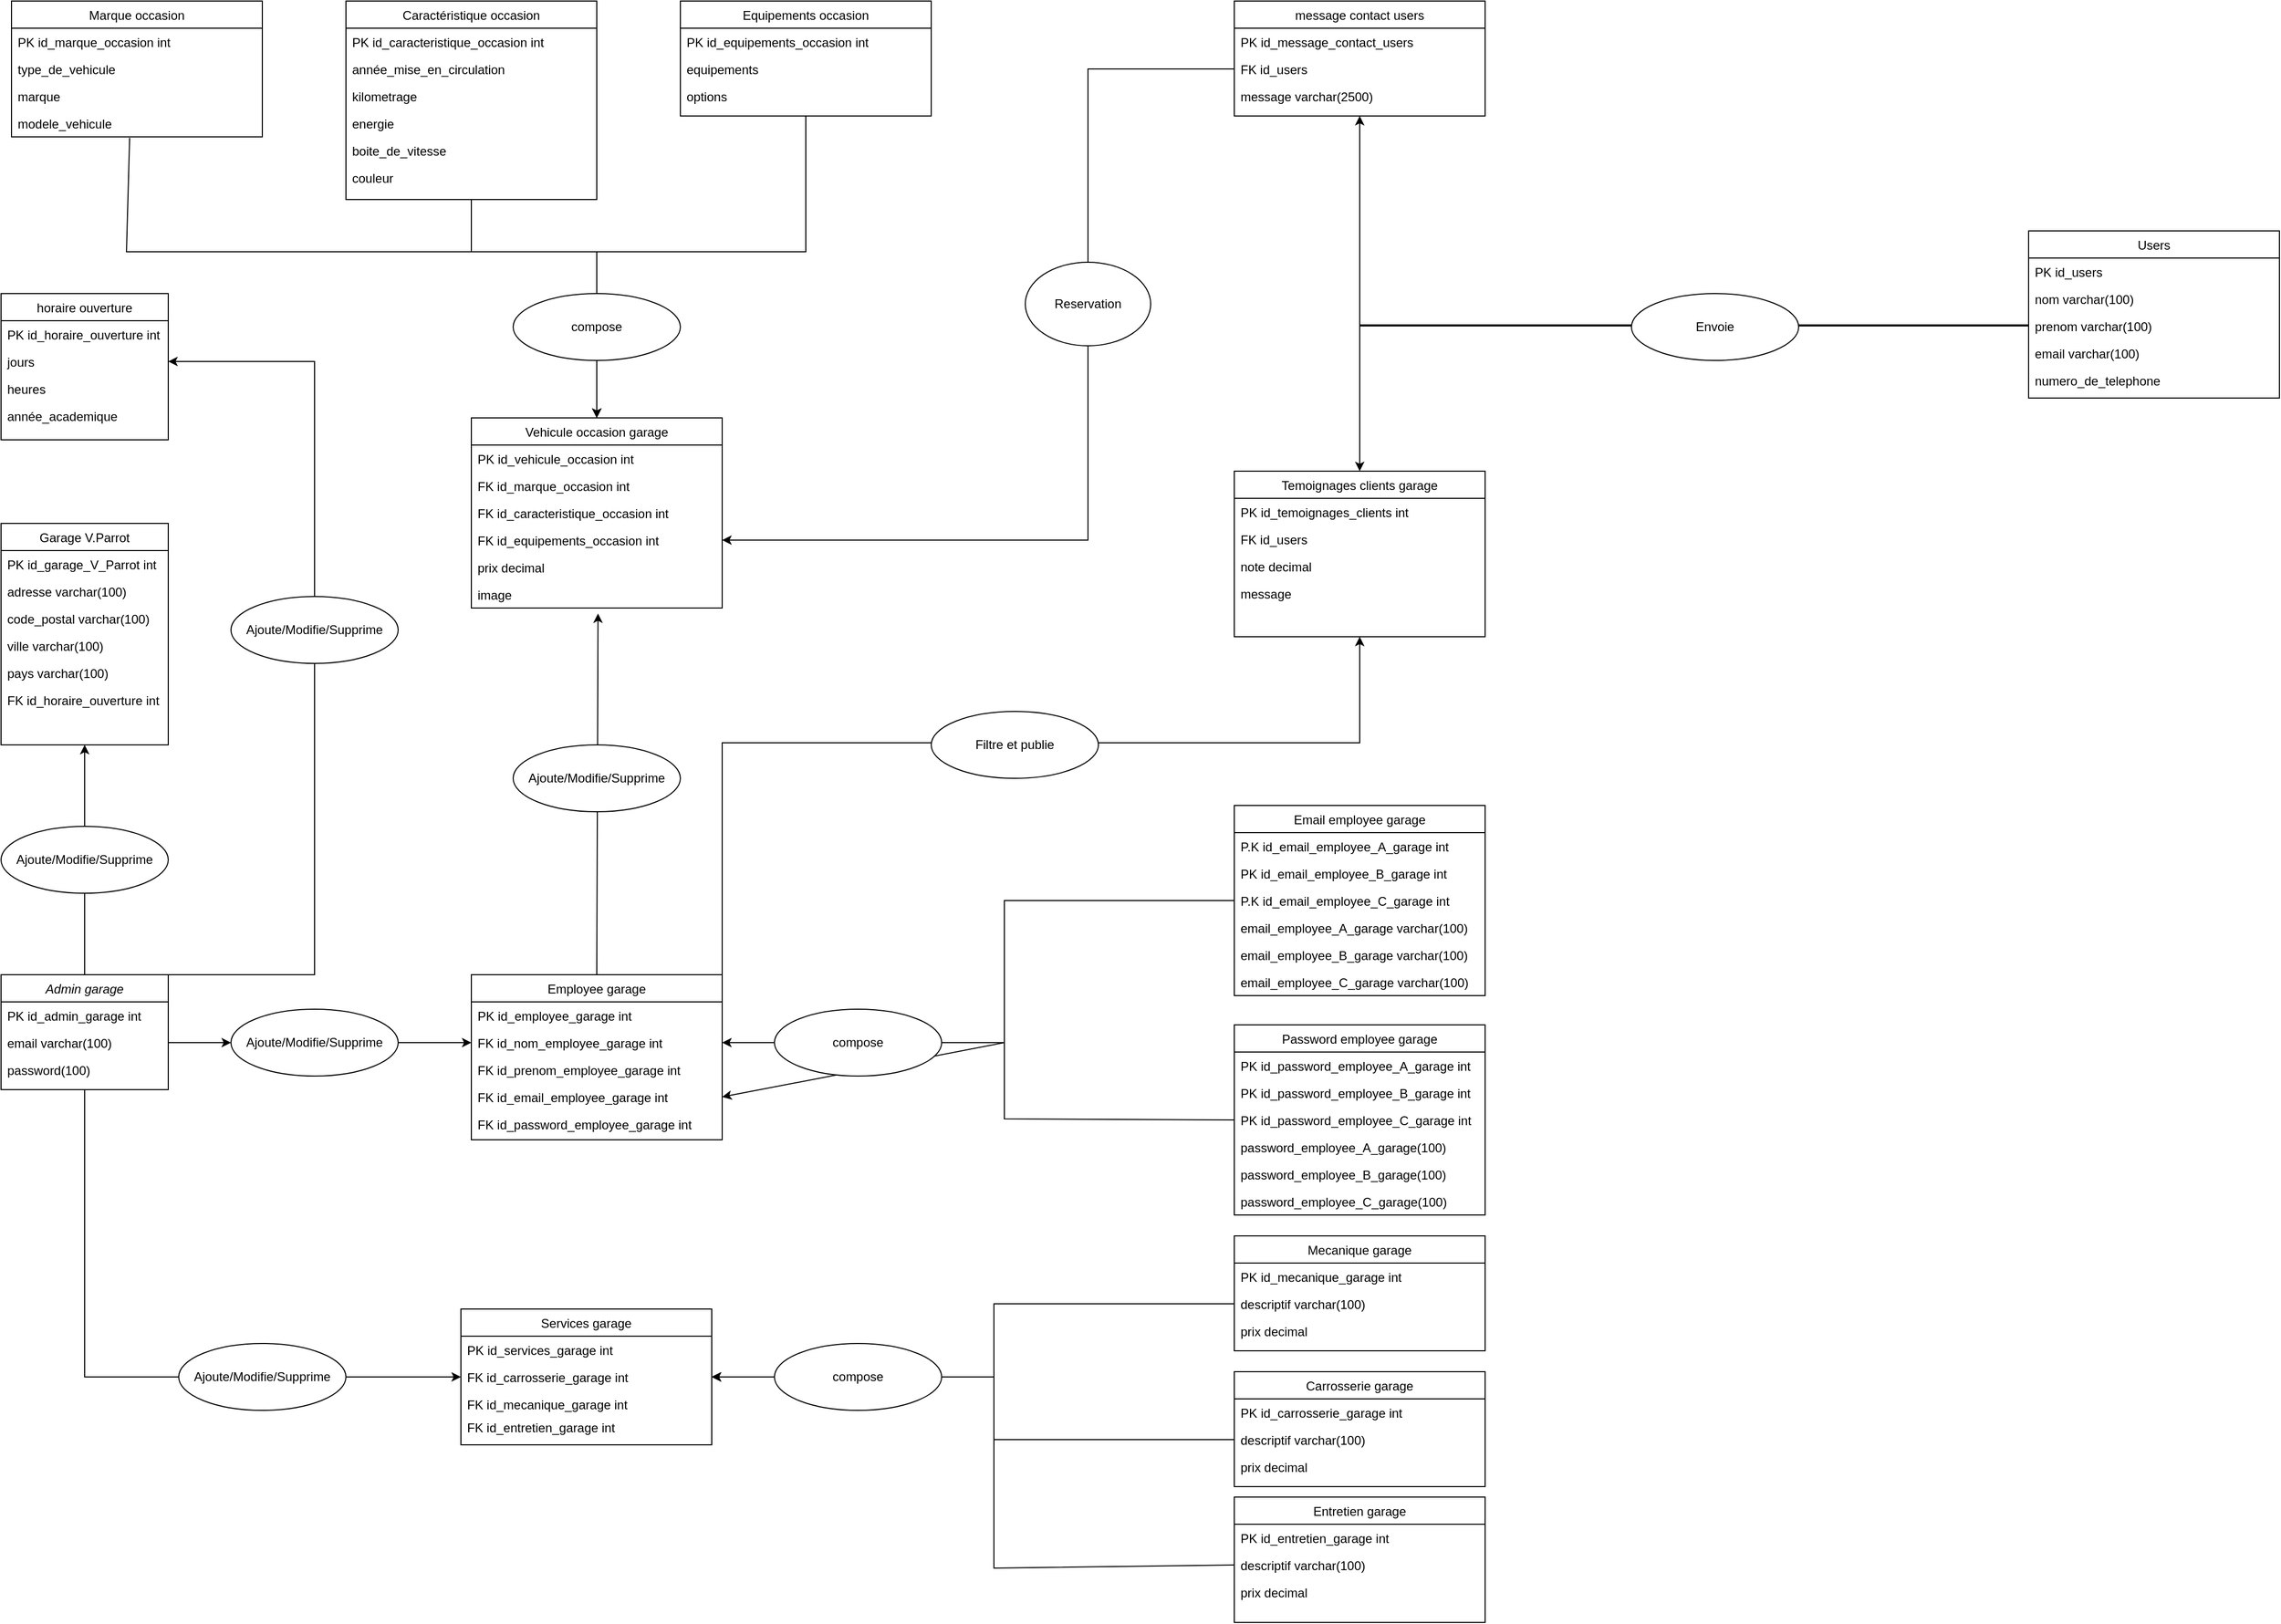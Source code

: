<mxfile version="21.7.5" type="device">
  <diagram id="C5RBs43oDa-KdzZeNtuy" name="Page-1">
    <mxGraphModel dx="1434" dy="750" grid="1" gridSize="10" guides="1" tooltips="1" connect="1" arrows="1" fold="1" page="1" pageScale="1" pageWidth="1169" pageHeight="827" math="0" shadow="0">
      <root>
        <mxCell id="WIyWlLk6GJQsqaUBKTNV-0" />
        <mxCell id="WIyWlLk6GJQsqaUBKTNV-1" parent="WIyWlLk6GJQsqaUBKTNV-0" />
        <mxCell id="zkfFHV4jXpPFQw0GAbJ--0" value="Admin garage" style="swimlane;fontStyle=2;align=center;verticalAlign=top;childLayout=stackLayout;horizontal=1;startSize=26;horizontalStack=0;resizeParent=1;resizeLast=0;collapsible=1;marginBottom=0;rounded=0;shadow=0;strokeWidth=1;" parent="WIyWlLk6GJQsqaUBKTNV-1" vertex="1">
          <mxGeometry x="30" y="972" width="160" height="110" as="geometry">
            <mxRectangle x="230" y="140" width="160" height="26" as="alternateBounds" />
          </mxGeometry>
        </mxCell>
        <mxCell id="zkfFHV4jXpPFQw0GAbJ--1" value="PK id_admin_garage int" style="text;align=left;verticalAlign=top;spacingLeft=4;spacingRight=4;overflow=hidden;rotatable=0;points=[[0,0.5],[1,0.5]];portConstraint=eastwest;" parent="zkfFHV4jXpPFQw0GAbJ--0" vertex="1">
          <mxGeometry y="26" width="160" height="26" as="geometry" />
        </mxCell>
        <mxCell id="zkfFHV4jXpPFQw0GAbJ--2" value="email varchar(100)" style="text;align=left;verticalAlign=top;spacingLeft=4;spacingRight=4;overflow=hidden;rotatable=0;points=[[0,0.5],[1,0.5]];portConstraint=eastwest;rounded=0;shadow=0;html=0;" parent="zkfFHV4jXpPFQw0GAbJ--0" vertex="1">
          <mxGeometry y="52" width="160" height="26" as="geometry" />
        </mxCell>
        <mxCell id="zkfFHV4jXpPFQw0GAbJ--3" value="password(100)" style="text;align=left;verticalAlign=top;spacingLeft=4;spacingRight=4;overflow=hidden;rotatable=0;points=[[0,0.5],[1,0.5]];portConstraint=eastwest;rounded=0;shadow=0;html=0;" parent="zkfFHV4jXpPFQw0GAbJ--0" vertex="1">
          <mxGeometry y="78" width="160" height="26" as="geometry" />
        </mxCell>
        <mxCell id="zkfFHV4jXpPFQw0GAbJ--6" value="Employee garage" style="swimlane;fontStyle=0;align=center;verticalAlign=top;childLayout=stackLayout;horizontal=1;startSize=26;horizontalStack=0;resizeParent=1;resizeLast=0;collapsible=1;marginBottom=0;rounded=0;shadow=0;strokeWidth=1;" parent="WIyWlLk6GJQsqaUBKTNV-1" vertex="1">
          <mxGeometry x="480" y="972" width="240" height="158" as="geometry">
            <mxRectangle x="130" y="380" width="160" height="26" as="alternateBounds" />
          </mxGeometry>
        </mxCell>
        <mxCell id="zkfFHV4jXpPFQw0GAbJ--7" value="PK id_employee_garage int" style="text;align=left;verticalAlign=top;spacingLeft=4;spacingRight=4;overflow=hidden;rotatable=0;points=[[0,0.5],[1,0.5]];portConstraint=eastwest;" parent="zkfFHV4jXpPFQw0GAbJ--6" vertex="1">
          <mxGeometry y="26" width="240" height="26" as="geometry" />
        </mxCell>
        <mxCell id="DXuNurhXibKaa5B77Rju-0" value="FK id_nom_employee_garage int" style="text;align=left;verticalAlign=top;spacingLeft=4;spacingRight=4;overflow=hidden;rotatable=0;points=[[0,0.5],[1,0.5]];portConstraint=eastwest;fontStyle=0" vertex="1" parent="zkfFHV4jXpPFQw0GAbJ--6">
          <mxGeometry y="52" width="240" height="26" as="geometry" />
        </mxCell>
        <mxCell id="zkfFHV4jXpPFQw0GAbJ--10" value="FK id_prenom_employee_garage int" style="text;align=left;verticalAlign=top;spacingLeft=4;spacingRight=4;overflow=hidden;rotatable=0;points=[[0,0.5],[1,0.5]];portConstraint=eastwest;fontStyle=0" parent="zkfFHV4jXpPFQw0GAbJ--6" vertex="1">
          <mxGeometry y="78" width="240" height="26" as="geometry" />
        </mxCell>
        <mxCell id="zkfFHV4jXpPFQw0GAbJ--8" value="FK id_email_employee_garage int" style="text;align=left;verticalAlign=top;spacingLeft=4;spacingRight=4;overflow=hidden;rotatable=0;points=[[0,0.5],[1,0.5]];portConstraint=eastwest;rounded=0;shadow=0;html=0;" parent="zkfFHV4jXpPFQw0GAbJ--6" vertex="1">
          <mxGeometry y="104" width="240" height="26" as="geometry" />
        </mxCell>
        <mxCell id="DXuNurhXibKaa5B77Rju-1" value="FK id_password_employee_garage int" style="text;align=left;verticalAlign=top;spacingLeft=4;spacingRight=4;overflow=hidden;rotatable=0;points=[[0,0.5],[1,0.5]];portConstraint=eastwest;fontStyle=0" vertex="1" parent="zkfFHV4jXpPFQw0GAbJ--6">
          <mxGeometry y="130" width="240" height="26" as="geometry" />
        </mxCell>
        <mxCell id="zkfFHV4jXpPFQw0GAbJ--17" value="Garage V.Parrot" style="swimlane;fontStyle=0;align=center;verticalAlign=top;childLayout=stackLayout;horizontal=1;startSize=26;horizontalStack=0;resizeParent=1;resizeLast=0;collapsible=1;marginBottom=0;rounded=0;shadow=0;strokeWidth=1;" parent="WIyWlLk6GJQsqaUBKTNV-1" vertex="1">
          <mxGeometry x="30" y="540" width="160" height="212" as="geometry">
            <mxRectangle x="550" y="140" width="160" height="26" as="alternateBounds" />
          </mxGeometry>
        </mxCell>
        <mxCell id="zkfFHV4jXpPFQw0GAbJ--18" value="PK id_garage_V_Parrot int" style="text;align=left;verticalAlign=top;spacingLeft=4;spacingRight=4;overflow=hidden;rotatable=0;points=[[0,0.5],[1,0.5]];portConstraint=eastwest;" parent="zkfFHV4jXpPFQw0GAbJ--17" vertex="1">
          <mxGeometry y="26" width="160" height="26" as="geometry" />
        </mxCell>
        <mxCell id="zkfFHV4jXpPFQw0GAbJ--19" value="adresse varchar(100)" style="text;align=left;verticalAlign=top;spacingLeft=4;spacingRight=4;overflow=hidden;rotatable=0;points=[[0,0.5],[1,0.5]];portConstraint=eastwest;rounded=0;shadow=0;html=0;" parent="zkfFHV4jXpPFQw0GAbJ--17" vertex="1">
          <mxGeometry y="52" width="160" height="26" as="geometry" />
        </mxCell>
        <mxCell id="zkfFHV4jXpPFQw0GAbJ--20" value="code_postal varchar(100)" style="text;align=left;verticalAlign=top;spacingLeft=4;spacingRight=4;overflow=hidden;rotatable=0;points=[[0,0.5],[1,0.5]];portConstraint=eastwest;rounded=0;shadow=0;html=0;" parent="zkfFHV4jXpPFQw0GAbJ--17" vertex="1">
          <mxGeometry y="78" width="160" height="26" as="geometry" />
        </mxCell>
        <mxCell id="zkfFHV4jXpPFQw0GAbJ--21" value="ville varchar(100)" style="text;align=left;verticalAlign=top;spacingLeft=4;spacingRight=4;overflow=hidden;rotatable=0;points=[[0,0.5],[1,0.5]];portConstraint=eastwest;rounded=0;shadow=0;html=0;" parent="zkfFHV4jXpPFQw0GAbJ--17" vertex="1">
          <mxGeometry y="104" width="160" height="26" as="geometry" />
        </mxCell>
        <mxCell id="zkfFHV4jXpPFQw0GAbJ--22" value="pays varchar(100)" style="text;align=left;verticalAlign=top;spacingLeft=4;spacingRight=4;overflow=hidden;rotatable=0;points=[[0,0.5],[1,0.5]];portConstraint=eastwest;rounded=0;shadow=0;html=0;" parent="zkfFHV4jXpPFQw0GAbJ--17" vertex="1">
          <mxGeometry y="130" width="160" height="26" as="geometry" />
        </mxCell>
        <mxCell id="zkfFHV4jXpPFQw0GAbJ--25" value="FK id_horaire_ouverture int" style="text;align=left;verticalAlign=top;spacingLeft=4;spacingRight=4;overflow=hidden;rotatable=0;points=[[0,0.5],[1,0.5]];portConstraint=eastwest;" parent="zkfFHV4jXpPFQw0GAbJ--17" vertex="1">
          <mxGeometry y="156" width="160" height="26" as="geometry" />
        </mxCell>
        <mxCell id="ZKzxBUVYZ6nFtTAVWMP9-0" value="Email employee garage" style="swimlane;fontStyle=0;align=center;verticalAlign=top;childLayout=stackLayout;horizontal=1;startSize=26;horizontalStack=0;resizeParent=1;resizeLast=0;collapsible=1;marginBottom=0;rounded=0;shadow=0;strokeWidth=1;" parent="WIyWlLk6GJQsqaUBKTNV-1" vertex="1">
          <mxGeometry x="1210" y="810" width="240" height="182" as="geometry">
            <mxRectangle x="130" y="380" width="160" height="26" as="alternateBounds" />
          </mxGeometry>
        </mxCell>
        <mxCell id="ZKzxBUVYZ6nFtTAVWMP9-1" value="P.K id_email_employee_A_garage int" style="text;align=left;verticalAlign=top;spacingLeft=4;spacingRight=4;overflow=hidden;rotatable=0;points=[[0,0.5],[1,0.5]];portConstraint=eastwest;" parent="ZKzxBUVYZ6nFtTAVWMP9-0" vertex="1">
          <mxGeometry y="26" width="240" height="26" as="geometry" />
        </mxCell>
        <mxCell id="ZKzxBUVYZ6nFtTAVWMP9-4" value="PK id_email_employee_B_garage int" style="text;align=left;verticalAlign=top;spacingLeft=4;spacingRight=4;overflow=hidden;rotatable=0;points=[[0,0.5],[1,0.5]];portConstraint=eastwest;" parent="ZKzxBUVYZ6nFtTAVWMP9-0" vertex="1">
          <mxGeometry y="52" width="240" height="26" as="geometry" />
        </mxCell>
        <mxCell id="ZKzxBUVYZ6nFtTAVWMP9-6" value="P.K id_email_employee_C_garage int" style="text;align=left;verticalAlign=top;spacingLeft=4;spacingRight=4;overflow=hidden;rotatable=0;points=[[0,0.5],[1,0.5]];portConstraint=eastwest;" parent="ZKzxBUVYZ6nFtTAVWMP9-0" vertex="1">
          <mxGeometry y="78" width="240" height="26" as="geometry" />
        </mxCell>
        <mxCell id="ZKzxBUVYZ6nFtTAVWMP9-11" value="email_employee_A_garage varchar(100)" style="text;align=left;verticalAlign=top;spacingLeft=4;spacingRight=4;overflow=hidden;rotatable=0;points=[[0,0.5],[1,0.5]];portConstraint=eastwest;" parent="ZKzxBUVYZ6nFtTAVWMP9-0" vertex="1">
          <mxGeometry y="104" width="240" height="26" as="geometry" />
        </mxCell>
        <mxCell id="ZKzxBUVYZ6nFtTAVWMP9-12" value="email_employee_B_garage varchar(100)" style="text;align=left;verticalAlign=top;spacingLeft=4;spacingRight=4;overflow=hidden;rotatable=0;points=[[0,0.5],[1,0.5]];portConstraint=eastwest;" parent="ZKzxBUVYZ6nFtTAVWMP9-0" vertex="1">
          <mxGeometry y="130" width="240" height="26" as="geometry" />
        </mxCell>
        <mxCell id="ZKzxBUVYZ6nFtTAVWMP9-13" value="email_employee_C_garage varchar(100)" style="text;align=left;verticalAlign=top;spacingLeft=4;spacingRight=4;overflow=hidden;rotatable=0;points=[[0,0.5],[1,0.5]];portConstraint=eastwest;" parent="ZKzxBUVYZ6nFtTAVWMP9-0" vertex="1">
          <mxGeometry y="156" width="240" height="26" as="geometry" />
        </mxCell>
        <mxCell id="ZKzxBUVYZ6nFtTAVWMP9-7" value="Password employee garage" style="swimlane;fontStyle=0;align=center;verticalAlign=top;childLayout=stackLayout;horizontal=1;startSize=26;horizontalStack=0;resizeParent=1;resizeLast=0;collapsible=1;marginBottom=0;rounded=0;shadow=0;strokeWidth=1;" parent="WIyWlLk6GJQsqaUBKTNV-1" vertex="1">
          <mxGeometry x="1210" y="1020" width="240" height="182" as="geometry">
            <mxRectangle x="130" y="380" width="160" height="26" as="alternateBounds" />
          </mxGeometry>
        </mxCell>
        <mxCell id="ZKzxBUVYZ6nFtTAVWMP9-8" value="PK id_password_employee_A_garage int" style="text;align=left;verticalAlign=top;spacingLeft=4;spacingRight=4;overflow=hidden;rotatable=0;points=[[0,0.5],[1,0.5]];portConstraint=eastwest;" parent="ZKzxBUVYZ6nFtTAVWMP9-7" vertex="1">
          <mxGeometry y="26" width="240" height="26" as="geometry" />
        </mxCell>
        <mxCell id="ZKzxBUVYZ6nFtTAVWMP9-9" value="PK id_password_employee_B_garage int" style="text;align=left;verticalAlign=top;spacingLeft=4;spacingRight=4;overflow=hidden;rotatable=0;points=[[0,0.5],[1,0.5]];portConstraint=eastwest;" parent="ZKzxBUVYZ6nFtTAVWMP9-7" vertex="1">
          <mxGeometry y="52" width="240" height="26" as="geometry" />
        </mxCell>
        <mxCell id="ZKzxBUVYZ6nFtTAVWMP9-10" value="PK id_password_employee_C_garage int" style="text;align=left;verticalAlign=top;spacingLeft=4;spacingRight=4;overflow=hidden;rotatable=0;points=[[0,0.5],[1,0.5]];portConstraint=eastwest;" parent="ZKzxBUVYZ6nFtTAVWMP9-7" vertex="1">
          <mxGeometry y="78" width="240" height="26" as="geometry" />
        </mxCell>
        <mxCell id="ZKzxBUVYZ6nFtTAVWMP9-14" value="password_employee_A_garage(100)" style="text;align=left;verticalAlign=top;spacingLeft=4;spacingRight=4;overflow=hidden;rotatable=0;points=[[0,0.5],[1,0.5]];portConstraint=eastwest;" parent="ZKzxBUVYZ6nFtTAVWMP9-7" vertex="1">
          <mxGeometry y="104" width="240" height="26" as="geometry" />
        </mxCell>
        <mxCell id="ZKzxBUVYZ6nFtTAVWMP9-15" value="password_employee_B_garage(100)" style="text;align=left;verticalAlign=top;spacingLeft=4;spacingRight=4;overflow=hidden;rotatable=0;points=[[0,0.5],[1,0.5]];portConstraint=eastwest;" parent="ZKzxBUVYZ6nFtTAVWMP9-7" vertex="1">
          <mxGeometry y="130" width="240" height="26" as="geometry" />
        </mxCell>
        <mxCell id="ZKzxBUVYZ6nFtTAVWMP9-16" value="password_employee_C_garage(100)" style="text;align=left;verticalAlign=top;spacingLeft=4;spacingRight=4;overflow=hidden;rotatable=0;points=[[0,0.5],[1,0.5]];portConstraint=eastwest;" parent="ZKzxBUVYZ6nFtTAVWMP9-7" vertex="1">
          <mxGeometry y="156" width="240" height="26" as="geometry" />
        </mxCell>
        <mxCell id="ZKzxBUVYZ6nFtTAVWMP9-17" value="Services garage" style="swimlane;fontStyle=0;align=center;verticalAlign=top;childLayout=stackLayout;horizontal=1;startSize=26;horizontalStack=0;resizeParent=1;resizeLast=0;collapsible=1;marginBottom=0;rounded=0;shadow=0;strokeWidth=1;" parent="WIyWlLk6GJQsqaUBKTNV-1" vertex="1">
          <mxGeometry x="470" y="1292" width="240" height="130" as="geometry">
            <mxRectangle x="130" y="380" width="160" height="26" as="alternateBounds" />
          </mxGeometry>
        </mxCell>
        <mxCell id="ZKzxBUVYZ6nFtTAVWMP9-18" value="PK id_services_garage int" style="text;align=left;verticalAlign=top;spacingLeft=4;spacingRight=4;overflow=hidden;rotatable=0;points=[[0,0.5],[1,0.5]];portConstraint=eastwest;" parent="ZKzxBUVYZ6nFtTAVWMP9-17" vertex="1">
          <mxGeometry y="26" width="240" height="26" as="geometry" />
        </mxCell>
        <mxCell id="ZKzxBUVYZ6nFtTAVWMP9-19" value="FK id_carrosserie_garage int" style="text;align=left;verticalAlign=top;spacingLeft=4;spacingRight=4;overflow=hidden;rotatable=0;points=[[0,0.5],[1,0.5]];portConstraint=eastwest;rounded=0;shadow=0;html=0;" parent="ZKzxBUVYZ6nFtTAVWMP9-17" vertex="1">
          <mxGeometry y="52" width="240" height="26" as="geometry" />
        </mxCell>
        <mxCell id="ZKzxBUVYZ6nFtTAVWMP9-20" value="FK id_mecanique_garage int" style="text;align=left;verticalAlign=top;spacingLeft=4;spacingRight=4;overflow=hidden;rotatable=0;points=[[0,0.5],[1,0.5]];portConstraint=eastwest;fontStyle=0" parent="ZKzxBUVYZ6nFtTAVWMP9-17" vertex="1">
          <mxGeometry y="78" width="240" height="22" as="geometry" />
        </mxCell>
        <mxCell id="GADpAj6kvHjXfhnXdTpe-0" value="FK id_entretien_garage int" style="text;align=left;verticalAlign=top;spacingLeft=4;spacingRight=4;overflow=hidden;rotatable=0;points=[[0,0.5],[1,0.5]];portConstraint=eastwest;fontStyle=0" parent="ZKzxBUVYZ6nFtTAVWMP9-17" vertex="1">
          <mxGeometry y="100" width="240" height="30" as="geometry" />
        </mxCell>
        <mxCell id="GADpAj6kvHjXfhnXdTpe-1" value="Carrosserie garage" style="swimlane;fontStyle=0;align=center;verticalAlign=top;childLayout=stackLayout;horizontal=1;startSize=26;horizontalStack=0;resizeParent=1;resizeLast=0;collapsible=1;marginBottom=0;rounded=0;shadow=0;strokeWidth=1;" parent="WIyWlLk6GJQsqaUBKTNV-1" vertex="1">
          <mxGeometry x="1210" y="1352" width="240" height="110" as="geometry">
            <mxRectangle x="130" y="380" width="160" height="26" as="alternateBounds" />
          </mxGeometry>
        </mxCell>
        <mxCell id="GADpAj6kvHjXfhnXdTpe-2" value="PK id_carrosserie_garage int" style="text;align=left;verticalAlign=top;spacingLeft=4;spacingRight=4;overflow=hidden;rotatable=0;points=[[0,0.5],[1,0.5]];portConstraint=eastwest;" parent="GADpAj6kvHjXfhnXdTpe-1" vertex="1">
          <mxGeometry y="26" width="240" height="26" as="geometry" />
        </mxCell>
        <mxCell id="GADpAj6kvHjXfhnXdTpe-23" value="descriptif varchar(100)" style="text;align=left;verticalAlign=top;spacingLeft=4;spacingRight=4;overflow=hidden;rotatable=0;points=[[0,0.5],[1,0.5]];portConstraint=eastwest;" parent="GADpAj6kvHjXfhnXdTpe-1" vertex="1">
          <mxGeometry y="52" width="240" height="26" as="geometry" />
        </mxCell>
        <mxCell id="GADpAj6kvHjXfhnXdTpe-24" value="prix decimal" style="text;align=left;verticalAlign=top;spacingLeft=4;spacingRight=4;overflow=hidden;rotatable=0;points=[[0,0.5],[1,0.5]];portConstraint=eastwest;" parent="GADpAj6kvHjXfhnXdTpe-1" vertex="1">
          <mxGeometry y="78" width="240" height="26" as="geometry" />
        </mxCell>
        <mxCell id="GADpAj6kvHjXfhnXdTpe-6" value="Mecanique garage" style="swimlane;fontStyle=0;align=center;verticalAlign=top;childLayout=stackLayout;horizontal=1;startSize=26;horizontalStack=0;resizeParent=1;resizeLast=0;collapsible=1;marginBottom=0;rounded=0;shadow=0;strokeWidth=1;" parent="WIyWlLk6GJQsqaUBKTNV-1" vertex="1">
          <mxGeometry x="1210" y="1222" width="240" height="110" as="geometry">
            <mxRectangle x="130" y="380" width="160" height="26" as="alternateBounds" />
          </mxGeometry>
        </mxCell>
        <mxCell id="GADpAj6kvHjXfhnXdTpe-7" value="PK id_mecanique_garage int" style="text;align=left;verticalAlign=top;spacingLeft=4;spacingRight=4;overflow=hidden;rotatable=0;points=[[0,0.5],[1,0.5]];portConstraint=eastwest;" parent="GADpAj6kvHjXfhnXdTpe-6" vertex="1">
          <mxGeometry y="26" width="240" height="26" as="geometry" />
        </mxCell>
        <mxCell id="GADpAj6kvHjXfhnXdTpe-21" value="descriptif varchar(100)" style="text;align=left;verticalAlign=top;spacingLeft=4;spacingRight=4;overflow=hidden;rotatable=0;points=[[0,0.5],[1,0.5]];portConstraint=eastwest;" parent="GADpAj6kvHjXfhnXdTpe-6" vertex="1">
          <mxGeometry y="52" width="240" height="26" as="geometry" />
        </mxCell>
        <mxCell id="GADpAj6kvHjXfhnXdTpe-22" value="prix decimal" style="text;align=left;verticalAlign=top;spacingLeft=4;spacingRight=4;overflow=hidden;rotatable=0;points=[[0,0.5],[1,0.5]];portConstraint=eastwest;" parent="GADpAj6kvHjXfhnXdTpe-6" vertex="1">
          <mxGeometry y="78" width="240" height="26" as="geometry" />
        </mxCell>
        <mxCell id="GADpAj6kvHjXfhnXdTpe-8" value="Entretien garage" style="swimlane;fontStyle=0;align=center;verticalAlign=top;childLayout=stackLayout;horizontal=1;startSize=26;horizontalStack=0;resizeParent=1;resizeLast=0;collapsible=1;marginBottom=0;rounded=0;shadow=0;strokeWidth=1;" parent="WIyWlLk6GJQsqaUBKTNV-1" vertex="1">
          <mxGeometry x="1210" y="1472" width="240" height="120" as="geometry">
            <mxRectangle x="130" y="380" width="160" height="26" as="alternateBounds" />
          </mxGeometry>
        </mxCell>
        <mxCell id="GADpAj6kvHjXfhnXdTpe-9" value="PK id_entretien_garage int" style="text;align=left;verticalAlign=top;spacingLeft=4;spacingRight=4;overflow=hidden;rotatable=0;points=[[0,0.5],[1,0.5]];portConstraint=eastwest;" parent="GADpAj6kvHjXfhnXdTpe-8" vertex="1">
          <mxGeometry y="26" width="240" height="26" as="geometry" />
        </mxCell>
        <mxCell id="GADpAj6kvHjXfhnXdTpe-25" value="descriptif varchar(100)" style="text;align=left;verticalAlign=top;spacingLeft=4;spacingRight=4;overflow=hidden;rotatable=0;points=[[0,0.5],[1,0.5]];portConstraint=eastwest;" parent="GADpAj6kvHjXfhnXdTpe-8" vertex="1">
          <mxGeometry y="52" width="240" height="26" as="geometry" />
        </mxCell>
        <mxCell id="GADpAj6kvHjXfhnXdTpe-26" value="prix decimal" style="text;align=left;verticalAlign=top;spacingLeft=4;spacingRight=4;overflow=hidden;rotatable=0;points=[[0,0.5],[1,0.5]];portConstraint=eastwest;" parent="GADpAj6kvHjXfhnXdTpe-8" vertex="1">
          <mxGeometry y="78" width="240" height="26" as="geometry" />
        </mxCell>
        <mxCell id="GADpAj6kvHjXfhnXdTpe-10" value="Vehicule occasion garage" style="swimlane;fontStyle=0;align=center;verticalAlign=top;childLayout=stackLayout;horizontal=1;startSize=26;horizontalStack=0;resizeParent=1;resizeLast=0;collapsible=1;marginBottom=0;rounded=0;shadow=0;strokeWidth=1;" parent="WIyWlLk6GJQsqaUBKTNV-1" vertex="1">
          <mxGeometry x="480" y="439" width="240" height="182" as="geometry">
            <mxRectangle x="130" y="380" width="160" height="26" as="alternateBounds" />
          </mxGeometry>
        </mxCell>
        <mxCell id="GADpAj6kvHjXfhnXdTpe-11" value="PK id_vehicule_occasion int" style="text;align=left;verticalAlign=top;spacingLeft=4;spacingRight=4;overflow=hidden;rotatable=0;points=[[0,0.5],[1,0.5]];portConstraint=eastwest;" parent="GADpAj6kvHjXfhnXdTpe-10" vertex="1">
          <mxGeometry y="26" width="240" height="26" as="geometry" />
        </mxCell>
        <mxCell id="n6U3IuaAMFApxZA1YTF4-4" value="FK id_marque_occasion int" style="text;align=left;verticalAlign=top;spacingLeft=4;spacingRight=4;overflow=hidden;rotatable=0;points=[[0,0.5],[1,0.5]];portConstraint=eastwest;" parent="GADpAj6kvHjXfhnXdTpe-10" vertex="1">
          <mxGeometry y="52" width="240" height="26" as="geometry" />
        </mxCell>
        <mxCell id="n6U3IuaAMFApxZA1YTF4-5" value="FK id_caracteristique_occasion int" style="text;align=left;verticalAlign=top;spacingLeft=4;spacingRight=4;overflow=hidden;rotatable=0;points=[[0,0.5],[1,0.5]];portConstraint=eastwest;" parent="GADpAj6kvHjXfhnXdTpe-10" vertex="1">
          <mxGeometry y="78" width="240" height="26" as="geometry" />
        </mxCell>
        <mxCell id="n6U3IuaAMFApxZA1YTF4-26" value="FK id_equipements_occasion int" style="text;align=left;verticalAlign=top;spacingLeft=4;spacingRight=4;overflow=hidden;rotatable=0;points=[[0,0.5],[1,0.5]];portConstraint=eastwest;" parent="GADpAj6kvHjXfhnXdTpe-10" vertex="1">
          <mxGeometry y="104" width="240" height="26" as="geometry" />
        </mxCell>
        <mxCell id="n6U3IuaAMFApxZA1YTF4-15" value="prix decimal" style="text;align=left;verticalAlign=top;spacingLeft=4;spacingRight=4;overflow=hidden;rotatable=0;points=[[0,0.5],[1,0.5]];portConstraint=eastwest;" parent="GADpAj6kvHjXfhnXdTpe-10" vertex="1">
          <mxGeometry y="130" width="240" height="26" as="geometry" />
        </mxCell>
        <mxCell id="n6U3IuaAMFApxZA1YTF4-34" value="image" style="text;align=left;verticalAlign=top;spacingLeft=4;spacingRight=4;overflow=hidden;rotatable=0;points=[[0,0.5],[1,0.5]];portConstraint=eastwest;" parent="GADpAj6kvHjXfhnXdTpe-10" vertex="1">
          <mxGeometry y="156" width="240" height="26" as="geometry" />
        </mxCell>
        <mxCell id="GADpAj6kvHjXfhnXdTpe-12" value="Temoignages clients garage" style="swimlane;fontStyle=0;align=center;verticalAlign=top;childLayout=stackLayout;horizontal=1;startSize=26;horizontalStack=0;resizeParent=1;resizeLast=0;collapsible=1;marginBottom=0;rounded=0;shadow=0;strokeWidth=1;" parent="WIyWlLk6GJQsqaUBKTNV-1" vertex="1">
          <mxGeometry x="1210" y="490" width="240" height="158.5" as="geometry">
            <mxRectangle x="130" y="380" width="160" height="26" as="alternateBounds" />
          </mxGeometry>
        </mxCell>
        <mxCell id="GADpAj6kvHjXfhnXdTpe-13" value="PK id_temoignages_clients int" style="text;align=left;verticalAlign=top;spacingLeft=4;spacingRight=4;overflow=hidden;rotatable=0;points=[[0,0.5],[1,0.5]];portConstraint=eastwest;" parent="GADpAj6kvHjXfhnXdTpe-12" vertex="1">
          <mxGeometry y="26" width="240" height="26" as="geometry" />
        </mxCell>
        <mxCell id="cSPEP03jQb40CQTao4YK-7" value="FK id_users" style="text;align=left;verticalAlign=top;spacingLeft=4;spacingRight=4;overflow=hidden;rotatable=0;points=[[0,0.5],[1,0.5]];portConstraint=eastwest;" parent="GADpAj6kvHjXfhnXdTpe-12" vertex="1">
          <mxGeometry y="52" width="240" height="26" as="geometry" />
        </mxCell>
        <mxCell id="cSPEP03jQb40CQTao4YK-8" value="note decimal" style="text;align=left;verticalAlign=top;spacingLeft=4;spacingRight=4;overflow=hidden;rotatable=0;points=[[0,0.5],[1,0.5]];portConstraint=eastwest;" parent="GADpAj6kvHjXfhnXdTpe-12" vertex="1">
          <mxGeometry y="78" width="240" height="26" as="geometry" />
        </mxCell>
        <mxCell id="cSPEP03jQb40CQTao4YK-24" value="message" style="text;align=left;verticalAlign=top;spacingLeft=4;spacingRight=4;overflow=hidden;rotatable=0;points=[[0,0.5],[1,0.5]];portConstraint=eastwest;" parent="GADpAj6kvHjXfhnXdTpe-12" vertex="1">
          <mxGeometry y="104" width="240" height="26" as="geometry" />
        </mxCell>
        <mxCell id="GADpAj6kvHjXfhnXdTpe-14" value="" style="endArrow=classic;html=1;rounded=0;exitX=1;exitY=0.5;exitDx=0;exitDy=0;entryX=0;entryY=0.5;entryDx=0;entryDy=0;" parent="WIyWlLk6GJQsqaUBKTNV-1" source="cSPEP03jQb40CQTao4YK-11" target="DXuNurhXibKaa5B77Rju-0" edge="1">
          <mxGeometry width="50" height="50" relative="1" as="geometry">
            <mxPoint x="400" y="1242" as="sourcePoint" />
            <mxPoint x="450" y="1192" as="targetPoint" />
          </mxGeometry>
        </mxCell>
        <mxCell id="GADpAj6kvHjXfhnXdTpe-15" value="" style="endArrow=classic;html=1;rounded=0;entryX=1;entryY=0.5;entryDx=0;entryDy=0;exitX=0;exitY=0.5;exitDx=0;exitDy=0;" parent="WIyWlLk6GJQsqaUBKTNV-1" source="ZKzxBUVYZ6nFtTAVWMP9-6" target="zkfFHV4jXpPFQw0GAbJ--8" edge="1">
          <mxGeometry width="50" height="50" relative="1" as="geometry">
            <mxPoint x="1180" y="970" as="sourcePoint" />
            <mxPoint x="740" y="1112" as="targetPoint" />
            <Array as="points">
              <mxPoint x="990" y="901" />
              <mxPoint x="990" y="1037" />
            </Array>
          </mxGeometry>
        </mxCell>
        <mxCell id="GADpAj6kvHjXfhnXdTpe-16" value="" style="endArrow=classic;html=1;rounded=0;exitX=0;exitY=0.5;exitDx=0;exitDy=0;" parent="WIyWlLk6GJQsqaUBKTNV-1" source="ZKzxBUVYZ6nFtTAVWMP9-10" edge="1">
          <mxGeometry width="50" height="50" relative="1" as="geometry">
            <mxPoint x="900" y="1190" as="sourcePoint" />
            <mxPoint x="720" y="1037" as="targetPoint" />
            <Array as="points">
              <mxPoint x="990" y="1110" />
              <mxPoint x="990" y="1037" />
            </Array>
          </mxGeometry>
        </mxCell>
        <mxCell id="GADpAj6kvHjXfhnXdTpe-17" value="" style="endArrow=classic;html=1;rounded=0;exitX=0.5;exitY=1;exitDx=0;exitDy=0;entryX=0;entryY=0.5;entryDx=0;entryDy=0;" parent="WIyWlLk6GJQsqaUBKTNV-1" source="zkfFHV4jXpPFQw0GAbJ--0" target="ZKzxBUVYZ6nFtTAVWMP9-19" edge="1">
          <mxGeometry width="50" height="50" relative="1" as="geometry">
            <mxPoint x="520" y="1162" as="sourcePoint" />
            <mxPoint x="570" y="1112" as="targetPoint" />
            <Array as="points">
              <mxPoint x="110" y="1357" />
            </Array>
          </mxGeometry>
        </mxCell>
        <mxCell id="GADpAj6kvHjXfhnXdTpe-18" value="" style="endArrow=classic;html=1;rounded=0;entryX=1;entryY=0.5;entryDx=0;entryDy=0;exitX=0;exitY=0.5;exitDx=0;exitDy=0;" parent="WIyWlLk6GJQsqaUBKTNV-1" source="GADpAj6kvHjXfhnXdTpe-21" target="ZKzxBUVYZ6nFtTAVWMP9-19" edge="1">
          <mxGeometry width="50" height="50" relative="1" as="geometry">
            <mxPoint x="850" y="1160" as="sourcePoint" />
            <mxPoint x="860" y="1272" as="targetPoint" />
            <Array as="points">
              <mxPoint x="980" y="1287" />
              <mxPoint x="980" y="1357" />
            </Array>
          </mxGeometry>
        </mxCell>
        <mxCell id="GADpAj6kvHjXfhnXdTpe-19" value="" style="endArrow=classic;html=1;rounded=0;exitX=0;exitY=0.5;exitDx=0;exitDy=0;entryX=1;entryY=0.5;entryDx=0;entryDy=0;" parent="WIyWlLk6GJQsqaUBKTNV-1" source="GADpAj6kvHjXfhnXdTpe-23" target="ZKzxBUVYZ6nFtTAVWMP9-19" edge="1">
          <mxGeometry width="50" height="50" relative="1" as="geometry">
            <mxPoint x="810" y="1322" as="sourcePoint" />
            <mxPoint x="710" y="1360" as="targetPoint" />
            <Array as="points">
              <mxPoint x="980" y="1417" />
              <mxPoint x="980" y="1357" />
            </Array>
          </mxGeometry>
        </mxCell>
        <mxCell id="GADpAj6kvHjXfhnXdTpe-20" value="" style="endArrow=classic;html=1;rounded=0;exitX=0;exitY=0.5;exitDx=0;exitDy=0;entryX=1;entryY=0.5;entryDx=0;entryDy=0;" parent="WIyWlLk6GJQsqaUBKTNV-1" source="GADpAj6kvHjXfhnXdTpe-25" target="ZKzxBUVYZ6nFtTAVWMP9-19" edge="1">
          <mxGeometry width="50" height="50" relative="1" as="geometry">
            <mxPoint x="810" y="1322" as="sourcePoint" />
            <mxPoint x="780" y="1400" as="targetPoint" />
            <Array as="points">
              <mxPoint x="980" y="1540" />
              <mxPoint x="980" y="1357" />
            </Array>
          </mxGeometry>
        </mxCell>
        <mxCell id="GADpAj6kvHjXfhnXdTpe-28" value="horaire ouverture" style="swimlane;fontStyle=0;align=center;verticalAlign=top;childLayout=stackLayout;horizontal=1;startSize=26;horizontalStack=0;resizeParent=1;resizeLast=0;collapsible=1;marginBottom=0;rounded=0;shadow=0;strokeWidth=1;" parent="WIyWlLk6GJQsqaUBKTNV-1" vertex="1">
          <mxGeometry x="30" y="320" width="160" height="140" as="geometry">
            <mxRectangle x="130" y="380" width="160" height="26" as="alternateBounds" />
          </mxGeometry>
        </mxCell>
        <mxCell id="GADpAj6kvHjXfhnXdTpe-29" value="PK id_horaire_ouverture int" style="text;align=left;verticalAlign=top;spacingLeft=4;spacingRight=4;overflow=hidden;rotatable=0;points=[[0,0.5],[1,0.5]];portConstraint=eastwest;" parent="GADpAj6kvHjXfhnXdTpe-28" vertex="1">
          <mxGeometry y="26" width="160" height="26" as="geometry" />
        </mxCell>
        <mxCell id="GADpAj6kvHjXfhnXdTpe-30" value="jours" style="text;align=left;verticalAlign=top;spacingLeft=4;spacingRight=4;overflow=hidden;rotatable=0;points=[[0,0.5],[1,0.5]];portConstraint=eastwest;" parent="GADpAj6kvHjXfhnXdTpe-28" vertex="1">
          <mxGeometry y="52" width="160" height="26" as="geometry" />
        </mxCell>
        <mxCell id="GADpAj6kvHjXfhnXdTpe-31" value="heures" style="text;align=left;verticalAlign=top;spacingLeft=4;spacingRight=4;overflow=hidden;rotatable=0;points=[[0,0.5],[1,0.5]];portConstraint=eastwest;" parent="GADpAj6kvHjXfhnXdTpe-28" vertex="1">
          <mxGeometry y="78" width="160" height="26" as="geometry" />
        </mxCell>
        <mxCell id="GADpAj6kvHjXfhnXdTpe-36" value="année_academique" style="text;align=left;verticalAlign=top;spacingLeft=4;spacingRight=4;overflow=hidden;rotatable=0;points=[[0,0.5],[1,0.5]];portConstraint=eastwest;" parent="GADpAj6kvHjXfhnXdTpe-28" vertex="1">
          <mxGeometry y="104" width="160" height="26" as="geometry" />
        </mxCell>
        <mxCell id="n6U3IuaAMFApxZA1YTF4-0" value="Marque occasion" style="swimlane;fontStyle=0;align=center;verticalAlign=top;childLayout=stackLayout;horizontal=1;startSize=26;horizontalStack=0;resizeParent=1;resizeLast=0;collapsible=1;marginBottom=0;rounded=0;shadow=0;strokeWidth=1;" parent="WIyWlLk6GJQsqaUBKTNV-1" vertex="1">
          <mxGeometry x="40" y="40" width="240" height="130" as="geometry">
            <mxRectangle x="130" y="380" width="160" height="26" as="alternateBounds" />
          </mxGeometry>
        </mxCell>
        <mxCell id="n6U3IuaAMFApxZA1YTF4-1" value="PK id_marque_occasion int" style="text;align=left;verticalAlign=top;spacingLeft=4;spacingRight=4;overflow=hidden;rotatable=0;points=[[0,0.5],[1,0.5]];portConstraint=eastwest;" parent="n6U3IuaAMFApxZA1YTF4-0" vertex="1">
          <mxGeometry y="26" width="240" height="26" as="geometry" />
        </mxCell>
        <mxCell id="n6U3IuaAMFApxZA1YTF4-18" value="type_de_vehicule" style="text;align=left;verticalAlign=top;spacingLeft=4;spacingRight=4;overflow=hidden;rotatable=0;points=[[0,0.5],[1,0.5]];portConstraint=eastwest;" parent="n6U3IuaAMFApxZA1YTF4-0" vertex="1">
          <mxGeometry y="52" width="240" height="26" as="geometry" />
        </mxCell>
        <mxCell id="n6U3IuaAMFApxZA1YTF4-14" value="marque" style="text;align=left;verticalAlign=top;spacingLeft=4;spacingRight=4;overflow=hidden;rotatable=0;points=[[0,0.5],[1,0.5]];portConstraint=eastwest;" parent="n6U3IuaAMFApxZA1YTF4-0" vertex="1">
          <mxGeometry y="78" width="240" height="26" as="geometry" />
        </mxCell>
        <mxCell id="n6U3IuaAMFApxZA1YTF4-19" value="modele_vehicule" style="text;align=left;verticalAlign=top;spacingLeft=4;spacingRight=4;overflow=hidden;rotatable=0;points=[[0,0.5],[1,0.5]];portConstraint=eastwest;" parent="n6U3IuaAMFApxZA1YTF4-0" vertex="1">
          <mxGeometry y="104" width="240" height="26" as="geometry" />
        </mxCell>
        <mxCell id="n6U3IuaAMFApxZA1YTF4-2" value="Caractéristique occasion" style="swimlane;fontStyle=0;align=center;verticalAlign=top;childLayout=stackLayout;horizontal=1;startSize=26;horizontalStack=0;resizeParent=1;resizeLast=0;collapsible=1;marginBottom=0;rounded=0;shadow=0;strokeWidth=1;" parent="WIyWlLk6GJQsqaUBKTNV-1" vertex="1">
          <mxGeometry x="360" y="40" width="240" height="190" as="geometry">
            <mxRectangle x="130" y="380" width="160" height="26" as="alternateBounds" />
          </mxGeometry>
        </mxCell>
        <mxCell id="n6U3IuaAMFApxZA1YTF4-3" value="PK id_caracteristique_occasion int" style="text;align=left;verticalAlign=top;spacingLeft=4;spacingRight=4;overflow=hidden;rotatable=0;points=[[0,0.5],[1,0.5]];portConstraint=eastwest;" parent="n6U3IuaAMFApxZA1YTF4-2" vertex="1">
          <mxGeometry y="26" width="240" height="26" as="geometry" />
        </mxCell>
        <mxCell id="n6U3IuaAMFApxZA1YTF4-6" value="année_mise_en_circulation" style="text;align=left;verticalAlign=top;spacingLeft=4;spacingRight=4;overflow=hidden;rotatable=0;points=[[0,0.5],[1,0.5]];portConstraint=eastwest;" parent="n6U3IuaAMFApxZA1YTF4-2" vertex="1">
          <mxGeometry y="52" width="240" height="26" as="geometry" />
        </mxCell>
        <mxCell id="n6U3IuaAMFApxZA1YTF4-7" value="kilometrage" style="text;align=left;verticalAlign=top;spacingLeft=4;spacingRight=4;overflow=hidden;rotatable=0;points=[[0,0.5],[1,0.5]];portConstraint=eastwest;" parent="n6U3IuaAMFApxZA1YTF4-2" vertex="1">
          <mxGeometry y="78" width="240" height="26" as="geometry" />
        </mxCell>
        <mxCell id="n6U3IuaAMFApxZA1YTF4-16" value="energie" style="text;align=left;verticalAlign=top;spacingLeft=4;spacingRight=4;overflow=hidden;rotatable=0;points=[[0,0.5],[1,0.5]];portConstraint=eastwest;" parent="n6U3IuaAMFApxZA1YTF4-2" vertex="1">
          <mxGeometry y="104" width="240" height="26" as="geometry" />
        </mxCell>
        <mxCell id="n6U3IuaAMFApxZA1YTF4-17" value="boite_de_vitesse" style="text;align=left;verticalAlign=top;spacingLeft=4;spacingRight=4;overflow=hidden;rotatable=0;points=[[0,0.5],[1,0.5]];portConstraint=eastwest;" parent="n6U3IuaAMFApxZA1YTF4-2" vertex="1">
          <mxGeometry y="130" width="240" height="26" as="geometry" />
        </mxCell>
        <mxCell id="n6U3IuaAMFApxZA1YTF4-33" value="couleur" style="text;align=left;verticalAlign=top;spacingLeft=4;spacingRight=4;overflow=hidden;rotatable=0;points=[[0,0.5],[1,0.5]];portConstraint=eastwest;" parent="n6U3IuaAMFApxZA1YTF4-2" vertex="1">
          <mxGeometry y="156" width="240" height="26" as="geometry" />
        </mxCell>
        <mxCell id="n6U3IuaAMFApxZA1YTF4-20" value="Equipements occasion" style="swimlane;fontStyle=0;align=center;verticalAlign=top;childLayout=stackLayout;horizontal=1;startSize=26;horizontalStack=0;resizeParent=1;resizeLast=0;collapsible=1;marginBottom=0;rounded=0;shadow=0;strokeWidth=1;" parent="WIyWlLk6GJQsqaUBKTNV-1" vertex="1">
          <mxGeometry x="680" y="40" width="240" height="110" as="geometry">
            <mxRectangle x="130" y="380" width="160" height="26" as="alternateBounds" />
          </mxGeometry>
        </mxCell>
        <mxCell id="n6U3IuaAMFApxZA1YTF4-21" value="PK id_equipements_occasion int" style="text;align=left;verticalAlign=top;spacingLeft=4;spacingRight=4;overflow=hidden;rotatable=0;points=[[0,0.5],[1,0.5]];portConstraint=eastwest;" parent="n6U3IuaAMFApxZA1YTF4-20" vertex="1">
          <mxGeometry y="26" width="240" height="26" as="geometry" />
        </mxCell>
        <mxCell id="n6U3IuaAMFApxZA1YTF4-22" value="equipements" style="text;align=left;verticalAlign=top;spacingLeft=4;spacingRight=4;overflow=hidden;rotatable=0;points=[[0,0.5],[1,0.5]];portConstraint=eastwest;" parent="n6U3IuaAMFApxZA1YTF4-20" vertex="1">
          <mxGeometry y="52" width="240" height="26" as="geometry" />
        </mxCell>
        <mxCell id="n6U3IuaAMFApxZA1YTF4-23" value="options" style="text;align=left;verticalAlign=top;spacingLeft=4;spacingRight=4;overflow=hidden;rotatable=0;points=[[0,0.5],[1,0.5]];portConstraint=eastwest;" parent="n6U3IuaAMFApxZA1YTF4-20" vertex="1">
          <mxGeometry y="78" width="240" height="26" as="geometry" />
        </mxCell>
        <mxCell id="n6U3IuaAMFApxZA1YTF4-35" value="" style="endArrow=classic;html=1;rounded=0;exitX=0.5;exitY=0;exitDx=0;exitDy=0;entryX=0.5;entryY=1;entryDx=0;entryDy=0;" parent="WIyWlLk6GJQsqaUBKTNV-1" source="zkfFHV4jXpPFQw0GAbJ--0" target="zkfFHV4jXpPFQw0GAbJ--17" edge="1">
          <mxGeometry width="50" height="50" relative="1" as="geometry">
            <mxPoint x="600" y="720" as="sourcePoint" />
            <mxPoint x="650" y="670" as="targetPoint" />
          </mxGeometry>
        </mxCell>
        <mxCell id="n6U3IuaAMFApxZA1YTF4-36" value="" style="endArrow=classic;html=1;rounded=0;exitX=0.5;exitY=0;exitDx=0;exitDy=0;entryX=0.505;entryY=1.201;entryDx=0;entryDy=0;entryPerimeter=0;" parent="WIyWlLk6GJQsqaUBKTNV-1" source="zkfFHV4jXpPFQw0GAbJ--6" target="n6U3IuaAMFApxZA1YTF4-34" edge="1">
          <mxGeometry width="50" height="50" relative="1" as="geometry">
            <mxPoint x="600" y="730" as="sourcePoint" />
            <mxPoint x="650" y="680" as="targetPoint" />
          </mxGeometry>
        </mxCell>
        <mxCell id="n6U3IuaAMFApxZA1YTF4-37" value="" style="endArrow=classic;html=1;rounded=0;exitX=1;exitY=0;exitDx=0;exitDy=0;entryX=1;entryY=0.5;entryDx=0;entryDy=0;" parent="WIyWlLk6GJQsqaUBKTNV-1" source="zkfFHV4jXpPFQw0GAbJ--0" target="GADpAj6kvHjXfhnXdTpe-30" edge="1">
          <mxGeometry width="50" height="50" relative="1" as="geometry">
            <mxPoint x="330" y="570" as="sourcePoint" />
            <mxPoint x="650" y="320" as="targetPoint" />
            <Array as="points">
              <mxPoint x="330" y="972" />
              <mxPoint x="330" y="385" />
            </Array>
          </mxGeometry>
        </mxCell>
        <mxCell id="n6U3IuaAMFApxZA1YTF4-38" value="" style="endArrow=classic;html=1;rounded=0;exitX=0.471;exitY=1.036;exitDx=0;exitDy=0;exitPerimeter=0;entryX=0.5;entryY=0;entryDx=0;entryDy=0;" parent="WIyWlLk6GJQsqaUBKTNV-1" source="n6U3IuaAMFApxZA1YTF4-19" target="GADpAj6kvHjXfhnXdTpe-10" edge="1">
          <mxGeometry width="50" height="50" relative="1" as="geometry">
            <mxPoint x="600" y="370" as="sourcePoint" />
            <mxPoint x="650" y="320" as="targetPoint" />
            <Array as="points">
              <mxPoint x="150" y="280" />
              <mxPoint x="600" y="280" />
            </Array>
          </mxGeometry>
        </mxCell>
        <mxCell id="n6U3IuaAMFApxZA1YTF4-39" value="" style="endArrow=classic;html=1;rounded=0;exitX=0.5;exitY=1;exitDx=0;exitDy=0;entryX=0.5;entryY=0;entryDx=0;entryDy=0;" parent="WIyWlLk6GJQsqaUBKTNV-1" source="n6U3IuaAMFApxZA1YTF4-20" target="GADpAj6kvHjXfhnXdTpe-10" edge="1">
          <mxGeometry width="50" height="50" relative="1" as="geometry">
            <mxPoint x="600" y="370" as="sourcePoint" />
            <mxPoint x="650" y="320" as="targetPoint" />
            <Array as="points">
              <mxPoint x="800" y="280" />
              <mxPoint x="600" y="280" />
            </Array>
          </mxGeometry>
        </mxCell>
        <mxCell id="n6U3IuaAMFApxZA1YTF4-40" value="" style="endArrow=classic;html=1;rounded=0;exitX=0.5;exitY=1;exitDx=0;exitDy=0;entryX=0.5;entryY=0;entryDx=0;entryDy=0;" parent="WIyWlLk6GJQsqaUBKTNV-1" source="n6U3IuaAMFApxZA1YTF4-2" target="GADpAj6kvHjXfhnXdTpe-10" edge="1">
          <mxGeometry width="50" height="50" relative="1" as="geometry">
            <mxPoint x="600" y="370" as="sourcePoint" />
            <mxPoint x="650" y="320" as="targetPoint" />
            <Array as="points">
              <mxPoint x="480" y="280" />
              <mxPoint x="600" y="280" />
            </Array>
          </mxGeometry>
        </mxCell>
        <mxCell id="cSPEP03jQb40CQTao4YK-0" value="Users" style="swimlane;fontStyle=0;align=center;verticalAlign=top;childLayout=stackLayout;horizontal=1;startSize=26;horizontalStack=0;resizeParent=1;resizeLast=0;collapsible=1;marginBottom=0;rounded=0;shadow=0;strokeWidth=1;" parent="WIyWlLk6GJQsqaUBKTNV-1" vertex="1">
          <mxGeometry x="1970" y="260" width="240" height="160" as="geometry">
            <mxRectangle x="130" y="380" width="160" height="26" as="alternateBounds" />
          </mxGeometry>
        </mxCell>
        <mxCell id="cSPEP03jQb40CQTao4YK-1" value="PK id_users" style="text;align=left;verticalAlign=top;spacingLeft=4;spacingRight=4;overflow=hidden;rotatable=0;points=[[0,0.5],[1,0.5]];portConstraint=eastwest;" parent="cSPEP03jQb40CQTao4YK-0" vertex="1">
          <mxGeometry y="26" width="240" height="26" as="geometry" />
        </mxCell>
        <mxCell id="cSPEP03jQb40CQTao4YK-2" value="nom varchar(100)" style="text;align=left;verticalAlign=top;spacingLeft=4;spacingRight=4;overflow=hidden;rotatable=0;points=[[0,0.5],[1,0.5]];portConstraint=eastwest;" parent="cSPEP03jQb40CQTao4YK-0" vertex="1">
          <mxGeometry y="52" width="240" height="26" as="geometry" />
        </mxCell>
        <mxCell id="cSPEP03jQb40CQTao4YK-3" value="prenom varchar(100)" style="text;align=left;verticalAlign=top;spacingLeft=4;spacingRight=4;overflow=hidden;rotatable=0;points=[[0,0.5],[1,0.5]];portConstraint=eastwest;" parent="cSPEP03jQb40CQTao4YK-0" vertex="1">
          <mxGeometry y="78" width="240" height="26" as="geometry" />
        </mxCell>
        <mxCell id="cSPEP03jQb40CQTao4YK-4" value="email varchar(100)" style="text;align=left;verticalAlign=top;spacingLeft=4;spacingRight=4;overflow=hidden;rotatable=0;points=[[0,0.5],[1,0.5]];portConstraint=eastwest;" parent="cSPEP03jQb40CQTao4YK-0" vertex="1">
          <mxGeometry y="104" width="240" height="26" as="geometry" />
        </mxCell>
        <mxCell id="cSPEP03jQb40CQTao4YK-5" value="numero_de_telephone" style="text;align=left;verticalAlign=top;spacingLeft=4;spacingRight=4;overflow=hidden;rotatable=0;points=[[0,0.5],[1,0.5]];portConstraint=eastwest;" parent="cSPEP03jQb40CQTao4YK-0" vertex="1">
          <mxGeometry y="130" width="240" height="26" as="geometry" />
        </mxCell>
        <mxCell id="cSPEP03jQb40CQTao4YK-9" value="Ajoute/Modifie/Supprime" style="ellipse;whiteSpace=wrap;html=1;" parent="WIyWlLk6GJQsqaUBKTNV-1" vertex="1">
          <mxGeometry x="250" y="610" width="160" height="64" as="geometry" />
        </mxCell>
        <mxCell id="cSPEP03jQb40CQTao4YK-10" value="Ajoute/Modifie/Supprime" style="ellipse;whiteSpace=wrap;html=1;" parent="WIyWlLk6GJQsqaUBKTNV-1" vertex="1">
          <mxGeometry x="30" y="830" width="160" height="64" as="geometry" />
        </mxCell>
        <mxCell id="cSPEP03jQb40CQTao4YK-12" value="" style="endArrow=classic;html=1;rounded=0;exitX=1;exitY=0.5;exitDx=0;exitDy=0;entryX=0;entryY=0.5;entryDx=0;entryDy=0;" parent="WIyWlLk6GJQsqaUBKTNV-1" source="zkfFHV4jXpPFQw0GAbJ--2" target="cSPEP03jQb40CQTao4YK-11" edge="1">
          <mxGeometry width="50" height="50" relative="1" as="geometry">
            <mxPoint x="190" y="1037" as="sourcePoint" />
            <mxPoint x="480" y="1037" as="targetPoint" />
          </mxGeometry>
        </mxCell>
        <mxCell id="cSPEP03jQb40CQTao4YK-11" value="Ajoute/Modifie/Supprime" style="ellipse;whiteSpace=wrap;html=1;" parent="WIyWlLk6GJQsqaUBKTNV-1" vertex="1">
          <mxGeometry x="250" y="1005" width="160" height="64" as="geometry" />
        </mxCell>
        <mxCell id="cSPEP03jQb40CQTao4YK-13" value="Ajoute/Modifie/Supprime" style="ellipse;whiteSpace=wrap;html=1;" parent="WIyWlLk6GJQsqaUBKTNV-1" vertex="1">
          <mxGeometry x="200" y="1325" width="160" height="64" as="geometry" />
        </mxCell>
        <mxCell id="cSPEP03jQb40CQTao4YK-20" value="compose" style="ellipse;whiteSpace=wrap;html=1;" parent="WIyWlLk6GJQsqaUBKTNV-1" vertex="1">
          <mxGeometry x="520" y="320" width="160" height="64" as="geometry" />
        </mxCell>
        <mxCell id="cSPEP03jQb40CQTao4YK-21" value="Ajoute/Modifie/Supprime" style="ellipse;whiteSpace=wrap;html=1;" parent="WIyWlLk6GJQsqaUBKTNV-1" vertex="1">
          <mxGeometry x="520" y="752" width="160" height="64" as="geometry" />
        </mxCell>
        <mxCell id="cSPEP03jQb40CQTao4YK-22" value="compose" style="ellipse;whiteSpace=wrap;html=1;" parent="WIyWlLk6GJQsqaUBKTNV-1" vertex="1">
          <mxGeometry x="770" y="1005" width="160" height="64" as="geometry" />
        </mxCell>
        <mxCell id="cSPEP03jQb40CQTao4YK-23" value="compose" style="ellipse;whiteSpace=wrap;html=1;" parent="WIyWlLk6GJQsqaUBKTNV-1" vertex="1">
          <mxGeometry x="770" y="1325" width="160" height="64" as="geometry" />
        </mxCell>
        <mxCell id="cSPEP03jQb40CQTao4YK-27" value="message contact users" style="swimlane;fontStyle=0;align=center;verticalAlign=top;childLayout=stackLayout;horizontal=1;startSize=26;horizontalStack=0;resizeParent=1;resizeLast=0;collapsible=1;marginBottom=0;rounded=0;shadow=0;strokeWidth=1;" parent="WIyWlLk6GJQsqaUBKTNV-1" vertex="1">
          <mxGeometry x="1210" y="40" width="240" height="110" as="geometry">
            <mxRectangle x="130" y="380" width="160" height="26" as="alternateBounds" />
          </mxGeometry>
        </mxCell>
        <mxCell id="cSPEP03jQb40CQTao4YK-28" value="PK id_message_contact_users" style="text;align=left;verticalAlign=top;spacingLeft=4;spacingRight=4;overflow=hidden;rotatable=0;points=[[0,0.5],[1,0.5]];portConstraint=eastwest;" parent="cSPEP03jQb40CQTao4YK-27" vertex="1">
          <mxGeometry y="26" width="240" height="26" as="geometry" />
        </mxCell>
        <mxCell id="cSPEP03jQb40CQTao4YK-30" value="FK id_users" style="text;align=left;verticalAlign=top;spacingLeft=4;spacingRight=4;overflow=hidden;rotatable=0;points=[[0,0.5],[1,0.5]];portConstraint=eastwest;" parent="cSPEP03jQb40CQTao4YK-27" vertex="1">
          <mxGeometry y="52" width="240" height="26" as="geometry" />
        </mxCell>
        <mxCell id="cSPEP03jQb40CQTao4YK-33" value="message varchar(2500)" style="text;align=left;verticalAlign=top;spacingLeft=4;spacingRight=4;overflow=hidden;rotatable=0;points=[[0,0.5],[1,0.5]];portConstraint=eastwest;" parent="cSPEP03jQb40CQTao4YK-27" vertex="1">
          <mxGeometry y="78" width="240" height="26" as="geometry" />
        </mxCell>
        <mxCell id="cSPEP03jQb40CQTao4YK-37" value="" style="endArrow=classic;html=1;rounded=0;exitX=0;exitY=0.5;exitDx=0;exitDy=0;entryX=0.5;entryY=1;entryDx=0;entryDy=0;" parent="WIyWlLk6GJQsqaUBKTNV-1" source="cSPEP03jQb40CQTao4YK-3" target="cSPEP03jQb40CQTao4YK-27" edge="1">
          <mxGeometry width="50" height="50" relative="1" as="geometry">
            <mxPoint x="1730" y="330" as="sourcePoint" />
            <mxPoint x="1780" y="280" as="targetPoint" />
            <Array as="points">
              <mxPoint x="1330" y="351" />
            </Array>
          </mxGeometry>
        </mxCell>
        <mxCell id="cSPEP03jQb40CQTao4YK-40" value="" style="endArrow=classic;html=1;rounded=0;entryX=0.5;entryY=0;entryDx=0;entryDy=0;" parent="WIyWlLk6GJQsqaUBKTNV-1" target="GADpAj6kvHjXfhnXdTpe-12" edge="1">
          <mxGeometry width="50" height="50" relative="1" as="geometry">
            <mxPoint x="1970" y="350" as="sourcePoint" />
            <mxPoint x="1780" y="280" as="targetPoint" />
            <Array as="points">
              <mxPoint x="1330" y="350" />
            </Array>
          </mxGeometry>
        </mxCell>
        <mxCell id="cSPEP03jQb40CQTao4YK-41" value="" style="endArrow=classic;html=1;rounded=0;exitX=1;exitY=0;exitDx=0;exitDy=0;entryX=0.5;entryY=1;entryDx=0;entryDy=0;" parent="WIyWlLk6GJQsqaUBKTNV-1" source="zkfFHV4jXpPFQw0GAbJ--6" target="GADpAj6kvHjXfhnXdTpe-12" edge="1">
          <mxGeometry width="50" height="50" relative="1" as="geometry">
            <mxPoint x="1020" y="820" as="sourcePoint" />
            <mxPoint x="1070" y="770" as="targetPoint" />
            <Array as="points">
              <mxPoint x="720" y="750" />
              <mxPoint x="1330" y="750" />
            </Array>
          </mxGeometry>
        </mxCell>
        <mxCell id="cSPEP03jQb40CQTao4YK-42" value="Filtre et publie" style="ellipse;whiteSpace=wrap;html=1;" parent="WIyWlLk6GJQsqaUBKTNV-1" vertex="1">
          <mxGeometry x="920" y="720" width="160" height="64" as="geometry" />
        </mxCell>
        <mxCell id="cSPEP03jQb40CQTao4YK-43" value="Envoie" style="ellipse;whiteSpace=wrap;html=1;" parent="WIyWlLk6GJQsqaUBKTNV-1" vertex="1">
          <mxGeometry x="1590" y="320" width="160" height="64" as="geometry" />
        </mxCell>
        <mxCell id="cSPEP03jQb40CQTao4YK-44" value="" style="endArrow=classic;html=1;rounded=0;exitX=0;exitY=0.5;exitDx=0;exitDy=0;entryX=1;entryY=0.5;entryDx=0;entryDy=0;" parent="WIyWlLk6GJQsqaUBKTNV-1" source="cSPEP03jQb40CQTao4YK-30" target="n6U3IuaAMFApxZA1YTF4-26" edge="1">
          <mxGeometry width="50" height="50" relative="1" as="geometry">
            <mxPoint x="1110" y="420" as="sourcePoint" />
            <mxPoint x="1160" y="370" as="targetPoint" />
            <Array as="points">
              <mxPoint x="1070" y="105" />
              <mxPoint x="1070" y="556" />
            </Array>
          </mxGeometry>
        </mxCell>
        <mxCell id="cSPEP03jQb40CQTao4YK-45" value="Reservation" style="ellipse;whiteSpace=wrap;html=1;" parent="WIyWlLk6GJQsqaUBKTNV-1" vertex="1">
          <mxGeometry x="1010" y="290" width="120" height="80" as="geometry" />
        </mxCell>
      </root>
    </mxGraphModel>
  </diagram>
</mxfile>
